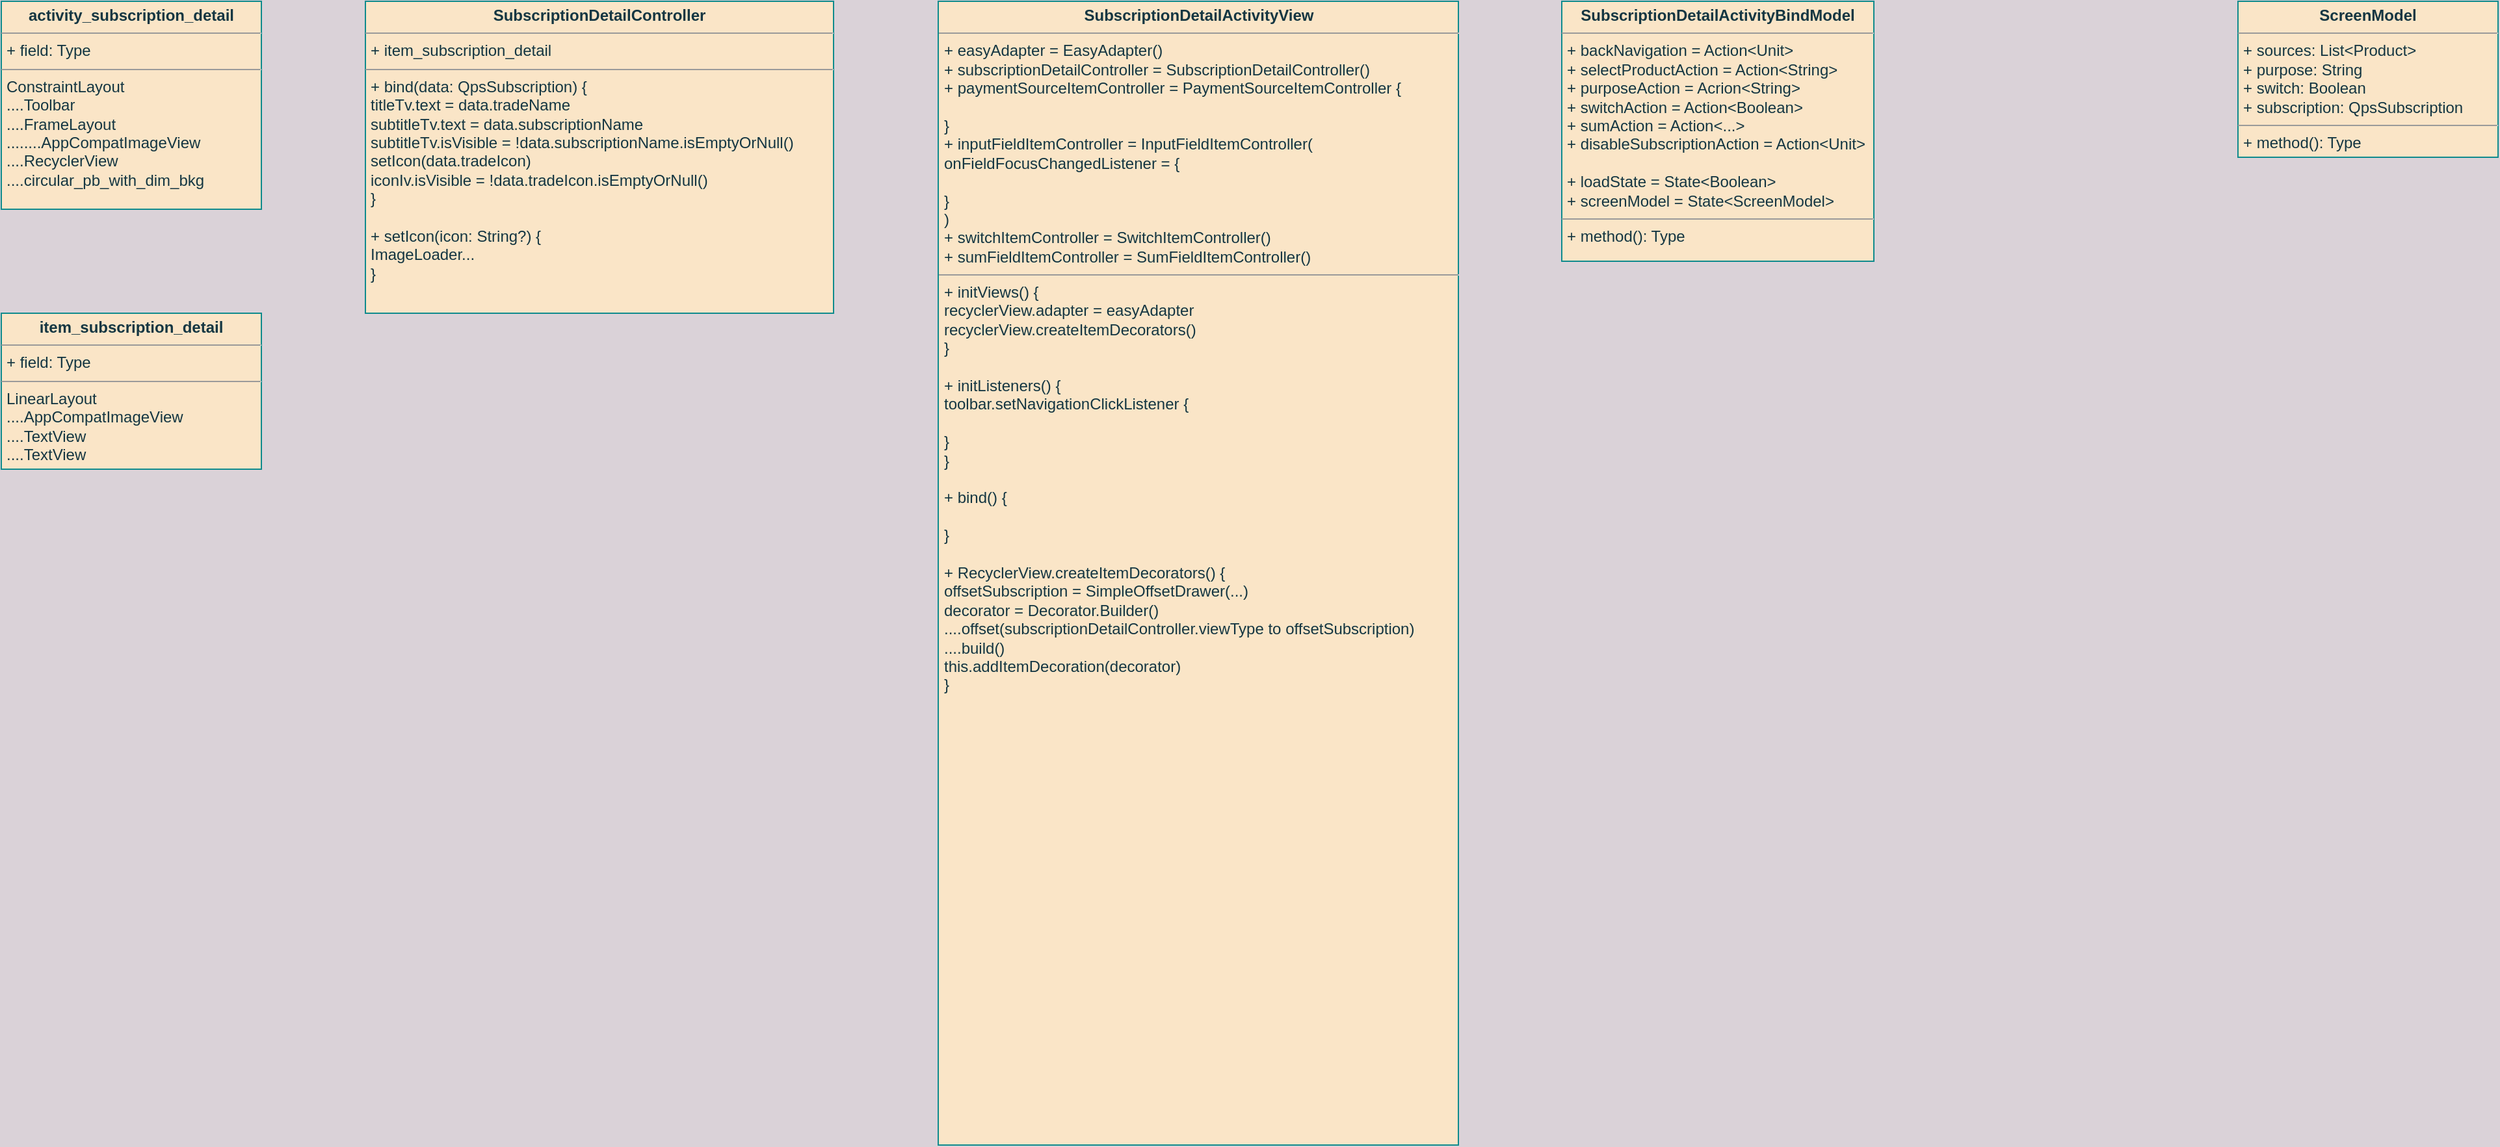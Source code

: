 <mxfile version="20.0.3" type="github">
  <diagram id="NFXYB8Lr2hZxddehbd_N" name="Page-1">
    <mxGraphModel dx="860" dy="582" grid="1" gridSize="10" guides="1" tooltips="1" connect="1" arrows="1" fold="1" page="1" pageScale="1" pageWidth="827" pageHeight="1169" background="#DAD2D8" math="0" shadow="0">
      <root>
        <mxCell id="0" />
        <mxCell id="1" parent="0" />
        <mxCell id="1GDeUliBSKqGdwp8zGbP-1" value="&lt;p style=&quot;margin:0px;margin-top:4px;text-align:center;&quot;&gt;&lt;b&gt;activity_subscription_detail&lt;/b&gt;&lt;/p&gt;&lt;hr size=&quot;1&quot;&gt;&lt;p style=&quot;margin:0px;margin-left:4px;&quot;&gt;+ field: Type&lt;/p&gt;&lt;hr size=&quot;1&quot;&gt;&lt;p style=&quot;margin:0px;margin-left:4px;&quot;&gt;ConstraintLayout&lt;/p&gt;&lt;p style=&quot;margin:0px;margin-left:4px;&quot;&gt;....Toolbar&lt;/p&gt;&lt;p style=&quot;margin:0px;margin-left:4px;&quot;&gt;....FrameLayout&lt;/p&gt;&lt;p style=&quot;margin:0px;margin-left:4px;&quot;&gt;........AppCompatImageView&lt;/p&gt;&lt;p style=&quot;margin:0px;margin-left:4px;&quot;&gt;....RecyclerView&lt;/p&gt;&lt;p style=&quot;margin:0px;margin-left:4px;&quot;&gt;....circular_pb_with_dim_bkg&lt;/p&gt;" style="verticalAlign=top;align=left;overflow=fill;fontSize=12;fontFamily=Helvetica;html=1;rounded=0;sketch=0;fontColor=#143642;strokeColor=#0F8B8D;fillColor=#FAE5C7;" parent="1" vertex="1">
          <mxGeometry x="120" y="120" width="200" height="160" as="geometry" />
        </mxCell>
        <mxCell id="1GDeUliBSKqGdwp8zGbP-2" value="&lt;p style=&quot;margin:0px;margin-top:4px;text-align:center;&quot;&gt;&lt;b&gt;SubscriptionDetailActivityView&lt;/b&gt;&lt;/p&gt;&lt;hr size=&quot;1&quot;&gt;&lt;p style=&quot;margin:0px;margin-left:4px;&quot;&gt;+ easyAdapter = EasyAdapter()&lt;br&gt;&lt;/p&gt;&lt;p style=&quot;margin:0px;margin-left:4px;&quot;&gt;+ subscriptionDetailController = SubscriptionDetailController()&lt;/p&gt;&lt;p style=&quot;margin:0px;margin-left:4px;&quot;&gt;+ paymentSourceItemController = PaymentSourceItemController {&lt;/p&gt;&lt;p style=&quot;margin:0px;margin-left:4px;&quot;&gt;&lt;br&gt;&lt;/p&gt;&lt;p style=&quot;margin:0px;margin-left:4px;&quot;&gt;}&lt;/p&gt;&lt;p style=&quot;margin:0px;margin-left:4px;&quot;&gt;+ inputFieldItemController = InputFieldItemController(&lt;/p&gt;&lt;p style=&quot;margin:0px;margin-left:4px;&quot;&gt;onFieldFocusChangedListener = { &lt;br&gt;&lt;/p&gt;&lt;p style=&quot;margin:0px;margin-left:4px;&quot;&gt;&lt;br&gt;&lt;/p&gt;&lt;p style=&quot;margin:0px;margin-left:4px;&quot;&gt;}&lt;br&gt;&lt;/p&gt;&lt;p style=&quot;margin:0px;margin-left:4px;&quot;&gt;)&lt;/p&gt;&lt;p style=&quot;margin:0px;margin-left:4px;&quot;&gt;+ switchItemController = SwitchItemController()&lt;/p&gt;&lt;p style=&quot;margin:0px;margin-left:4px;&quot;&gt;+ sumFieldItemController = SumFieldItemController()&lt;br&gt;&lt;/p&gt;&lt;hr size=&quot;1&quot;&gt;&lt;p style=&quot;margin:0px;margin-left:4px;&quot;&gt;+ initViews() {&lt;/p&gt;&lt;p style=&quot;margin:0px;margin-left:4px;&quot;&gt;recyclerView.adapter = easyAdapter&lt;/p&gt;&lt;p style=&quot;margin:0px;margin-left:4px;&quot;&gt;recyclerView.createItemDecorators()&lt;br&gt;&lt;/p&gt;&lt;p style=&quot;margin:0px;margin-left:4px;&quot;&gt;}&lt;/p&gt;&lt;p style=&quot;margin:0px;margin-left:4px;&quot;&gt;&lt;br&gt;&lt;/p&gt;&lt;p style=&quot;margin:0px;margin-left:4px;&quot;&gt;+ initListeners() {&lt;/p&gt;&lt;p style=&quot;margin:0px;margin-left:4px;&quot;&gt;toolbar.setNavigationClickListener {&lt;/p&gt;&lt;p style=&quot;margin:0px;margin-left:4px;&quot;&gt;&lt;br&gt;&lt;/p&gt;&lt;p style=&quot;margin:0px;margin-left:4px;&quot;&gt;}&lt;br&gt;&lt;/p&gt;&lt;p style=&quot;margin:0px;margin-left:4px;&quot;&gt;}&lt;br&gt;&lt;/p&gt;&lt;p style=&quot;margin:0px;margin-left:4px;&quot;&gt;&lt;br&gt;&lt;/p&gt;&lt;p style=&quot;margin:0px;margin-left:4px;&quot;&gt;+ bind() {&lt;/p&gt;&lt;p style=&quot;margin:0px;margin-left:4px;&quot;&gt;&lt;br&gt;&lt;/p&gt;&lt;p style=&quot;margin:0px;margin-left:4px;&quot;&gt;}&lt;/p&gt;&lt;p style=&quot;margin:0px;margin-left:4px;&quot;&gt;&lt;br&gt;&lt;/p&gt;&lt;p style=&quot;margin:0px;margin-left:4px;&quot;&gt;+ RecyclerView.createItemDecorators() {&lt;/p&gt;&lt;p style=&quot;margin:0px;margin-left:4px;&quot;&gt;offsetSubscription = SimpleOffsetDrawer(...)&lt;/p&gt;&lt;p style=&quot;margin:0px;margin-left:4px;&quot;&gt;decorator = Decorator.Builder()&lt;/p&gt;&lt;p style=&quot;margin:0px;margin-left:4px;&quot;&gt;....offset(subscriptionDetailController.viewType to offsetSubscription)&lt;/p&gt;&lt;p style=&quot;margin:0px;margin-left:4px;&quot;&gt;....build()&lt;br&gt;&lt;/p&gt;&lt;p style=&quot;margin:0px;margin-left:4px;&quot;&gt;this.addItemDecoration(decorator)&lt;br&gt;&lt;/p&gt;&lt;p style=&quot;margin:0px;margin-left:4px;&quot;&gt;}&lt;br&gt;&lt;/p&gt;" style="verticalAlign=top;align=left;overflow=fill;fontSize=12;fontFamily=Helvetica;html=1;rounded=0;sketch=0;fontColor=#143642;strokeColor=#0F8B8D;fillColor=#FAE5C7;" parent="1" vertex="1">
          <mxGeometry x="840.5" y="120" width="400" height="880" as="geometry" />
        </mxCell>
        <mxCell id="1GDeUliBSKqGdwp8zGbP-3" value="&lt;p style=&quot;margin:0px;margin-top:4px;text-align:center;&quot;&gt;&lt;b&gt;SubscriptionDetailController&lt;/b&gt;&lt;/p&gt;&lt;hr size=&quot;1&quot;&gt;&lt;p style=&quot;margin:0px;margin-left:4px;&quot;&gt;+ item_subscription_detail&lt;/p&gt;&lt;hr size=&quot;1&quot;&gt;&lt;p style=&quot;margin:0px;margin-left:4px;&quot;&gt;+ bind(data: QpsSubscription) {&lt;/p&gt;&lt;p style=&quot;margin:0px;margin-left:4px;&quot;&gt;titleTv.text = data.tradeName&lt;/p&gt;&lt;p style=&quot;margin:0px;margin-left:4px;&quot;&gt;subtitleTv.text = data.subscriptionName&lt;/p&gt;&lt;p style=&quot;margin:0px;margin-left:4px;&quot;&gt;subtitleTv.isVisible = !data.subscriptionName.isEmptyOrNull()&lt;/p&gt;&lt;p style=&quot;margin:0px;margin-left:4px;&quot;&gt;setIcon(data.tradeIcon)&lt;/p&gt;&lt;p style=&quot;margin:0px;margin-left:4px;&quot;&gt;iconIv.isVisible = !data.tradeIcon.isEmptyOrNull()&lt;br&gt;&lt;/p&gt;&lt;p style=&quot;margin:0px;margin-left:4px;&quot;&gt;}&lt;/p&gt;&lt;p style=&quot;margin:0px;margin-left:4px;&quot;&gt;&lt;br&gt;&lt;/p&gt;&lt;p style=&quot;margin:0px;margin-left:4px;&quot;&gt;+ setIcon(icon: String?) {&lt;/p&gt;&lt;p style=&quot;margin:0px;margin-left:4px;&quot;&gt;ImageLoader...&lt;br&gt;&lt;/p&gt;&lt;p style=&quot;margin:0px;margin-left:4px;&quot;&gt;}&lt;br&gt;&lt;/p&gt;" style="verticalAlign=top;align=left;overflow=fill;fontSize=12;fontFamily=Helvetica;html=1;rounded=0;sketch=0;fontColor=#143642;strokeColor=#0F8B8D;fillColor=#FAE5C7;" parent="1" vertex="1">
          <mxGeometry x="400" y="120" width="360" height="240" as="geometry" />
        </mxCell>
        <mxCell id="1GDeUliBSKqGdwp8zGbP-4" value="&lt;p style=&quot;margin:0px;margin-top:4px;text-align:center;&quot;&gt;&lt;b&gt;item_subscription_detail&lt;/b&gt;&lt;/p&gt;&lt;hr size=&quot;1&quot;&gt;&lt;p style=&quot;margin:0px;margin-left:4px;&quot;&gt;+ field: Type&lt;/p&gt;&lt;hr size=&quot;1&quot;&gt;&lt;p style=&quot;margin:0px;margin-left:4px;&quot;&gt;LinearLayout&lt;/p&gt;&lt;p style=&quot;margin:0px;margin-left:4px;&quot;&gt;....AppCompatImageView&lt;/p&gt;&lt;p style=&quot;margin:0px;margin-left:4px;&quot;&gt;....TextView&lt;/p&gt;&lt;p style=&quot;margin:0px;margin-left:4px;&quot;&gt;....TextView&lt;br&gt;&lt;/p&gt;" style="verticalAlign=top;align=left;overflow=fill;fontSize=12;fontFamily=Helvetica;html=1;rounded=0;sketch=0;fontColor=#143642;strokeColor=#0F8B8D;fillColor=#FAE5C7;" parent="1" vertex="1">
          <mxGeometry x="120" y="360" width="200" height="120" as="geometry" />
        </mxCell>
        <mxCell id="1GDeUliBSKqGdwp8zGbP-5" value="&lt;p style=&quot;margin:0px;margin-top:4px;text-align:center;&quot;&gt;&lt;b&gt;SubscriptionDetailActivityBindModel&lt;/b&gt;&lt;/p&gt;&lt;hr size=&quot;1&quot;&gt;&lt;p style=&quot;margin:0px;margin-left:4px;&quot;&gt;+ backNavigation = Action&amp;lt;Unit&amp;gt;&lt;/p&gt;&lt;p style=&quot;margin:0px;margin-left:4px;&quot;&gt;+ selectProductAction = Action&amp;lt;String&amp;gt;&lt;/p&gt;&lt;p style=&quot;margin:0px;margin-left:4px;&quot;&gt;+ purposeAction = Acrion&amp;lt;String&amp;gt;&lt;/p&gt;&lt;p style=&quot;margin:0px;margin-left:4px;&quot;&gt;+ switchAction = Action&amp;lt;Boolean&amp;gt;&lt;/p&gt;&lt;p style=&quot;margin:0px;margin-left:4px;&quot;&gt;+ sumAction = Action&amp;lt;...&amp;gt;&lt;/p&gt;&lt;p style=&quot;margin:0px;margin-left:4px;&quot;&gt;+ disableSubscriptionAction = Action&amp;lt;Unit&amp;gt;&lt;br&gt;&lt;/p&gt;&lt;p style=&quot;margin:0px;margin-left:4px;&quot;&gt;&lt;br&gt;&lt;/p&gt;&lt;p style=&quot;margin:0px;margin-left:4px;&quot;&gt;+ loadState = State&amp;lt;Boolean&amp;gt;&lt;/p&gt;&lt;p style=&quot;margin:0px;margin-left:4px;&quot;&gt;+ screenModel = State&amp;lt;ScreenModel&amp;gt;&lt;br&gt;&lt;/p&gt;&lt;hr size=&quot;1&quot;&gt;&lt;p style=&quot;margin:0px;margin-left:4px;&quot;&gt;+ method(): Type&lt;/p&gt;" style="verticalAlign=top;align=left;overflow=fill;fontSize=12;fontFamily=Helvetica;html=1;rounded=0;sketch=0;fontColor=#143642;strokeColor=#0F8B8D;fillColor=#FAE5C7;" parent="1" vertex="1">
          <mxGeometry x="1320" y="120" width="240" height="200" as="geometry" />
        </mxCell>
        <mxCell id="o2KufiifE4-Ni5lfBYhV-1" value="&lt;p style=&quot;margin:0px;margin-top:4px;text-align:center;&quot;&gt;&lt;b&gt;ScreenModel&lt;/b&gt;&lt;/p&gt;&lt;hr size=&quot;1&quot;&gt;&lt;p style=&quot;margin:0px;margin-left:4px;&quot;&gt;+ sources: List&amp;lt;Product&amp;gt;&lt;/p&gt;&lt;p style=&quot;margin:0px;margin-left:4px;&quot;&gt;+ purpose: String&lt;/p&gt;&lt;p style=&quot;margin:0px;margin-left:4px;&quot;&gt;+ switch: Boolean&lt;/p&gt;&lt;p style=&quot;margin:0px;margin-left:4px;&quot;&gt;+ subscription: QpsSubscription&lt;br&gt;&lt;/p&gt;&lt;hr size=&quot;1&quot;&gt;&lt;p style=&quot;margin:0px;margin-left:4px;&quot;&gt;+ method(): Type&lt;/p&gt;" style="verticalAlign=top;align=left;overflow=fill;fontSize=12;fontFamily=Helvetica;html=1;fillColor=#FAE5C7;strokeColor=#0F8B8D;fontColor=#143642;" vertex="1" parent="1">
          <mxGeometry x="1840" y="120" width="200" height="120" as="geometry" />
        </mxCell>
      </root>
    </mxGraphModel>
  </diagram>
</mxfile>
